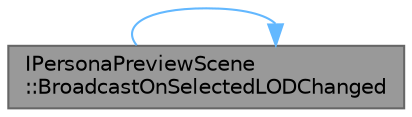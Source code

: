 digraph "IPersonaPreviewScene::BroadcastOnSelectedLODChanged"
{
 // INTERACTIVE_SVG=YES
 // LATEX_PDF_SIZE
  bgcolor="transparent";
  edge [fontname=Helvetica,fontsize=10,labelfontname=Helvetica,labelfontsize=10];
  node [fontname=Helvetica,fontsize=10,shape=box,height=0.2,width=0.4];
  rankdir="LR";
  Node1 [id="Node000001",label="IPersonaPreviewScene\l::BroadcastOnSelectedLODChanged",height=0.2,width=0.4,color="gray40", fillcolor="grey60", style="filled", fontcolor="black",tooltip="Broadcast select LOD changed."];
  Node1 -> Node1 [id="edge1_Node000001_Node000001",color="steelblue1",style="solid",tooltip=" "];
}
